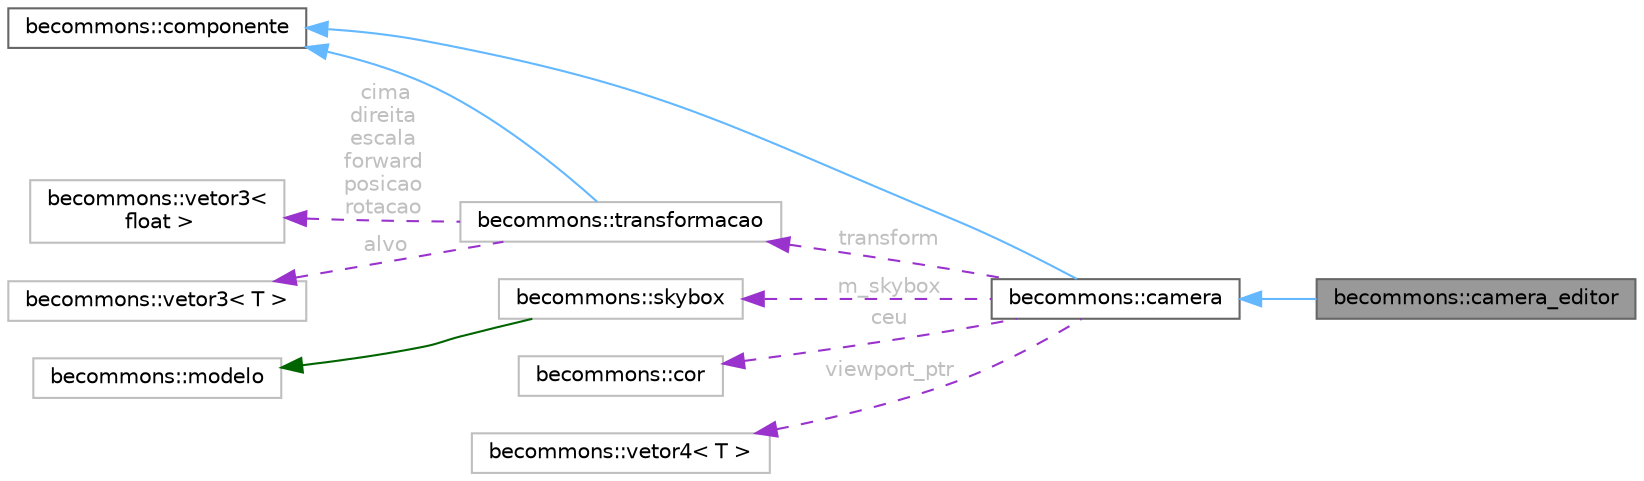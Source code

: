 digraph "becommons::camera_editor"
{
 // LATEX_PDF_SIZE
  bgcolor="transparent";
  edge [fontname=Helvetica,fontsize=10,labelfontname=Helvetica,labelfontsize=10];
  node [fontname=Helvetica,fontsize=10,shape=box,height=0.2,width=0.4];
  rankdir="LR";
  Node1 [id="Node000001",label="becommons::camera_editor",height=0.2,width=0.4,color="gray40", fillcolor="grey60", style="filled", fontcolor="black",tooltip=" "];
  Node2 -> Node1 [id="edge1_Node000001_Node000002",dir="back",color="steelblue1",style="solid",tooltip=" "];
  Node2 [id="Node000002",label="becommons::camera",height=0.2,width=0.4,color="gray40", fillcolor="white", style="filled",URL="$classbecommons_1_1camera.html",tooltip="componente que facilita a manipuacao da matriz de visualizacao e projeco"];
  Node3 -> Node2 [id="edge2_Node000002_Node000003",dir="back",color="steelblue1",style="solid",tooltip=" "];
  Node3 [id="Node000003",label="becommons::componente",height=0.2,width=0.4,color="gray40", fillcolor="white", style="filled",URL="$structbecommons_1_1componente.html",tooltip="base para as funcionalidades da engine"];
  Node4 -> Node2 [id="edge3_Node000002_Node000004",dir="back",color="darkorchid3",style="dashed",tooltip=" ",label=" m_skybox",fontcolor="grey" ];
  Node4 [id="Node000004",label="becommons::skybox",height=0.2,width=0.4,color="grey75", fillcolor="white", style="filled",URL="$classbecommons_1_1skybox.html",tooltip=" "];
  Node5 -> Node4 [id="edge4_Node000004_Node000005",dir="back",color="darkgreen",style="solid",tooltip=" "];
  Node5 [id="Node000005",label="becommons::modelo",height=0.2,width=0.4,color="grey75", fillcolor="white", style="filled",URL="$classbecommons_1_1modelo.html",tooltip=" "];
  Node6 -> Node2 [id="edge5_Node000002_Node000006",dir="back",color="darkorchid3",style="dashed",tooltip=" ",label=" ceu",fontcolor="grey" ];
  Node6 [id="Node000006",label="becommons::cor",height=0.2,width=0.4,color="grey75", fillcolor="white", style="filled",URL="$structbecommons_1_1cor.html",tooltip=" "];
  Node7 -> Node2 [id="edge6_Node000002_Node000007",dir="back",color="darkorchid3",style="dashed",tooltip=" ",label=" transform",fontcolor="grey" ];
  Node7 [id="Node000007",label="becommons::transformacao",height=0.2,width=0.4,color="grey75", fillcolor="white", style="filled",URL="$classbecommons_1_1transformacao.html",tooltip=" "];
  Node3 -> Node7 [id="edge7_Node000007_Node000003",dir="back",color="steelblue1",style="solid",tooltip=" "];
  Node8 -> Node7 [id="edge8_Node000007_Node000008",dir="back",color="darkorchid3",style="dashed",tooltip=" ",label=" cima\ndireita\nescala\nforward\nposicao\nrotacao",fontcolor="grey" ];
  Node8 [id="Node000008",label="becommons::vetor3\<\l float \>",height=0.2,width=0.4,color="grey75", fillcolor="white", style="filled",URL="$structbecommons_1_1vetor3.html",tooltip=" "];
  Node9 -> Node7 [id="edge9_Node000007_Node000009",dir="back",color="darkorchid3",style="dashed",tooltip=" ",label=" alvo",fontcolor="grey" ];
  Node9 [id="Node000009",label="becommons::vetor3\< T \>",height=0.2,width=0.4,color="grey75", fillcolor="white", style="filled",URL="$structbecommons_1_1vetor3.html",tooltip=" "];
  Node10 -> Node2 [id="edge10_Node000002_Node000010",dir="back",color="darkorchid3",style="dashed",tooltip=" ",label=" viewport_ptr",fontcolor="grey" ];
  Node10 [id="Node000010",label="becommons::vetor4\< T \>",height=0.2,width=0.4,color="grey75", fillcolor="white", style="filled",URL="$structbecommons_1_1vetor4.html",tooltip=" "];
}
